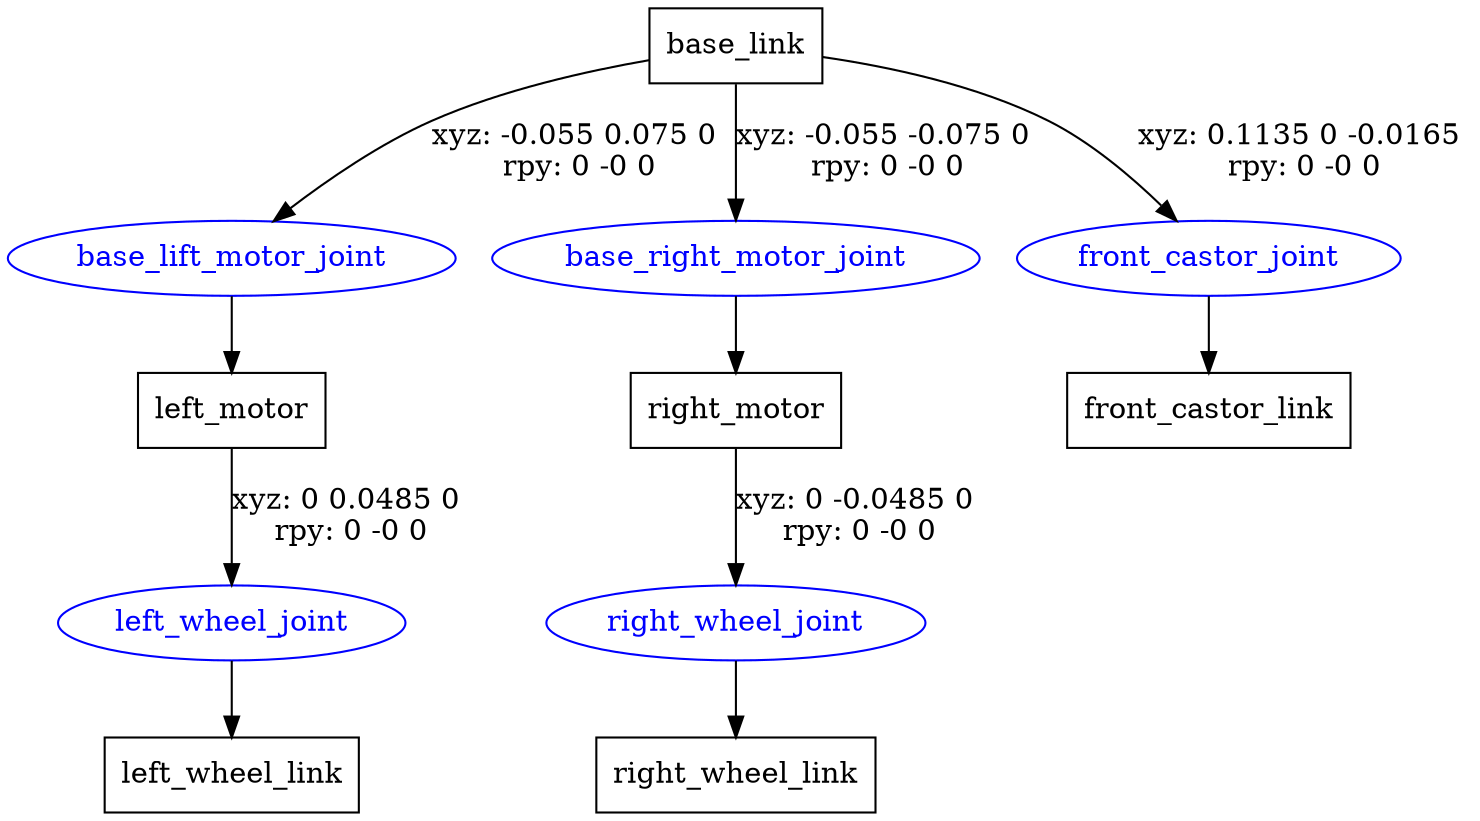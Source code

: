 digraph G {
node [shape=box];
"base_link" [label="base_link"];
"left_motor" [label="left_motor"];
"left_wheel_link" [label="left_wheel_link"];
"right_motor" [label="right_motor"];
"right_wheel_link" [label="right_wheel_link"];
"front_castor_link" [label="front_castor_link"];
node [shape=ellipse, color=blue, fontcolor=blue];
"base_link" -> "base_lift_motor_joint" [label="xyz: -0.055 0.075 0 \nrpy: 0 -0 0"]
"base_lift_motor_joint" -> "left_motor"
"left_motor" -> "left_wheel_joint" [label="xyz: 0 0.0485 0 \nrpy: 0 -0 0"]
"left_wheel_joint" -> "left_wheel_link"
"base_link" -> "base_right_motor_joint" [label="xyz: -0.055 -0.075 0 \nrpy: 0 -0 0"]
"base_right_motor_joint" -> "right_motor"
"right_motor" -> "right_wheel_joint" [label="xyz: 0 -0.0485 0 \nrpy: 0 -0 0"]
"right_wheel_joint" -> "right_wheel_link"
"base_link" -> "front_castor_joint" [label="xyz: 0.1135 0 -0.0165 \nrpy: 0 -0 0"]
"front_castor_joint" -> "front_castor_link"
}
